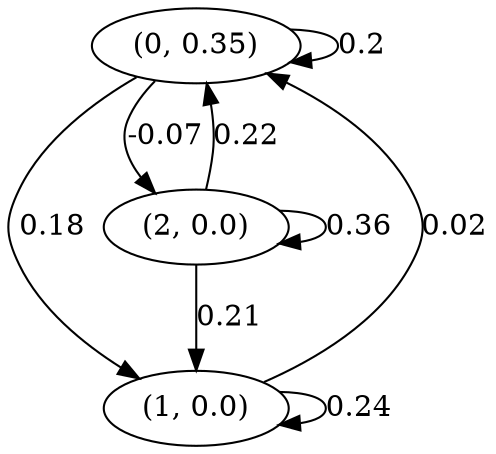 digraph {
    0 [ label = "(0, 0.35)" ]
    1 [ label = "(1, 0.0)" ]
    2 [ label = "(2, 0.0)" ]
    0 -> 0 [ label = "0.2" ]
    1 -> 1 [ label = "0.24" ]
    2 -> 2 [ label = "0.36" ]
    1 -> 0 [ label = "0.02" ]
    2 -> 0 [ label = "0.22" ]
    0 -> 1 [ label = "0.18" ]
    2 -> 1 [ label = "0.21" ]
    0 -> 2 [ label = "-0.07" ]
}

